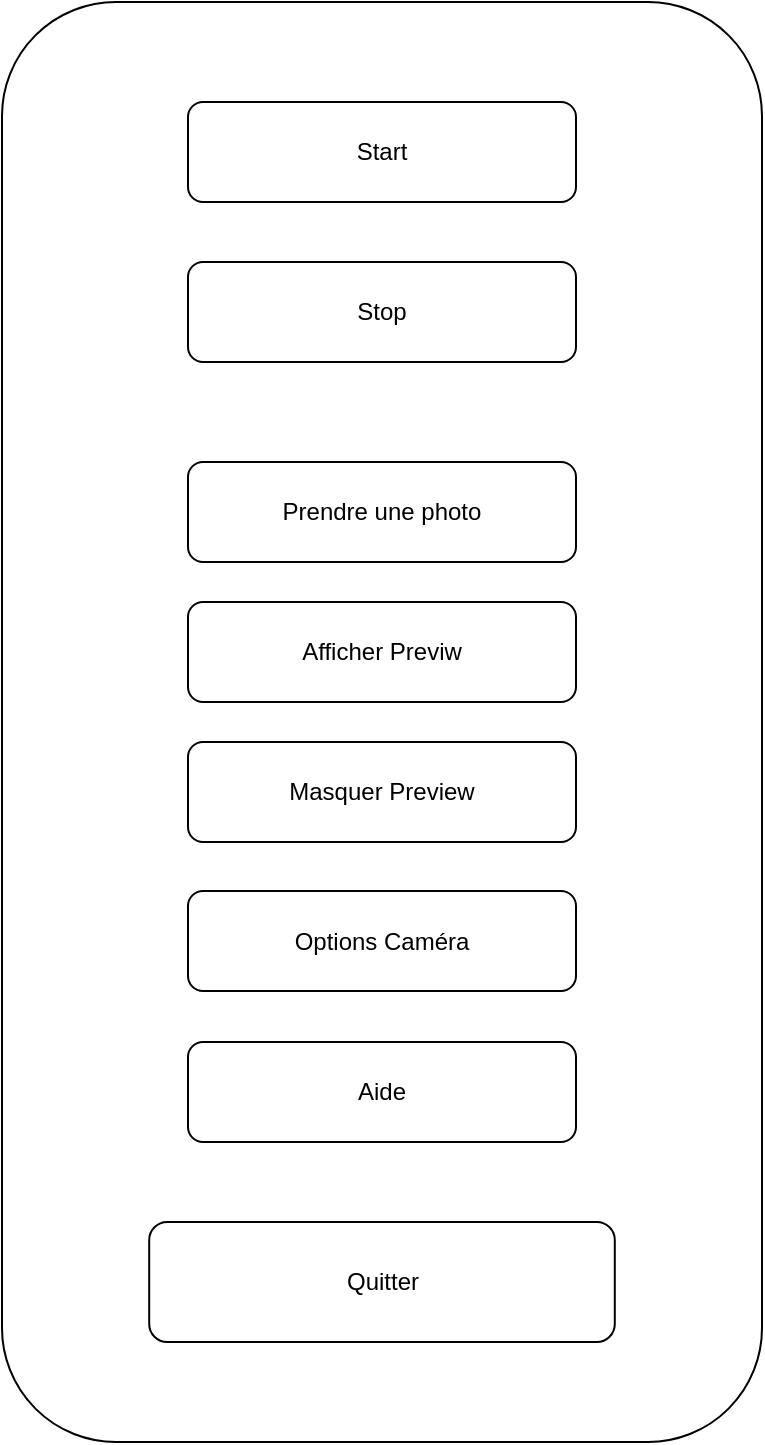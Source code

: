 <mxfile>
    <diagram id="VtBNZxso6-EgRPa9i30S" name="Page-1">
        <mxGraphModel dx="1298" dy="852" grid="1" gridSize="10" guides="1" tooltips="1" connect="1" arrows="1" fold="1" page="1" pageScale="1" pageWidth="827" pageHeight="1169" math="0" shadow="0">
            <root>
                <mxCell id="0"/>
                <mxCell id="1" parent="0"/>
                <mxCell id="2" value="" style="rounded=1;whiteSpace=wrap;html=1;" vertex="1" parent="1">
                    <mxGeometry x="224" y="90" width="380" height="720" as="geometry"/>
                </mxCell>
                <mxCell id="3" value="Start" style="rounded=1;whiteSpace=wrap;html=1;" vertex="1" parent="1">
                    <mxGeometry x="317" y="140" width="194" height="50" as="geometry"/>
                </mxCell>
                <mxCell id="4" value="Stop" style="rounded=1;whiteSpace=wrap;html=1;" vertex="1" parent="1">
                    <mxGeometry x="317" y="220" width="194" height="50" as="geometry"/>
                </mxCell>
                <mxCell id="5" value="Prendre une photo" style="rounded=1;whiteSpace=wrap;html=1;" vertex="1" parent="1">
                    <mxGeometry x="317" y="320" width="194" height="50" as="geometry"/>
                </mxCell>
                <mxCell id="6" value="Afficher Previw" style="rounded=1;whiteSpace=wrap;html=1;" vertex="1" parent="1">
                    <mxGeometry x="317" y="390" width="194" height="50" as="geometry"/>
                </mxCell>
                <mxCell id="7" value="Masquer Preview" style="rounded=1;whiteSpace=wrap;html=1;" vertex="1" parent="1">
                    <mxGeometry x="317" y="460" width="194" height="50" as="geometry"/>
                </mxCell>
                <mxCell id="8" value="Options Caméra" style="rounded=1;whiteSpace=wrap;html=1;" vertex="1" parent="1">
                    <mxGeometry x="317" y="534.5" width="194" height="50" as="geometry"/>
                </mxCell>
                <mxCell id="9" value="Aide" style="rounded=1;whiteSpace=wrap;html=1;" vertex="1" parent="1">
                    <mxGeometry x="317" y="610" width="194" height="50" as="geometry"/>
                </mxCell>
                <mxCell id="10" value="Quitter" style="rounded=1;whiteSpace=wrap;html=1;" vertex="1" parent="1">
                    <mxGeometry x="297.6" y="700" width="232.8" height="60" as="geometry"/>
                </mxCell>
            </root>
        </mxGraphModel>
    </diagram>
</mxfile>